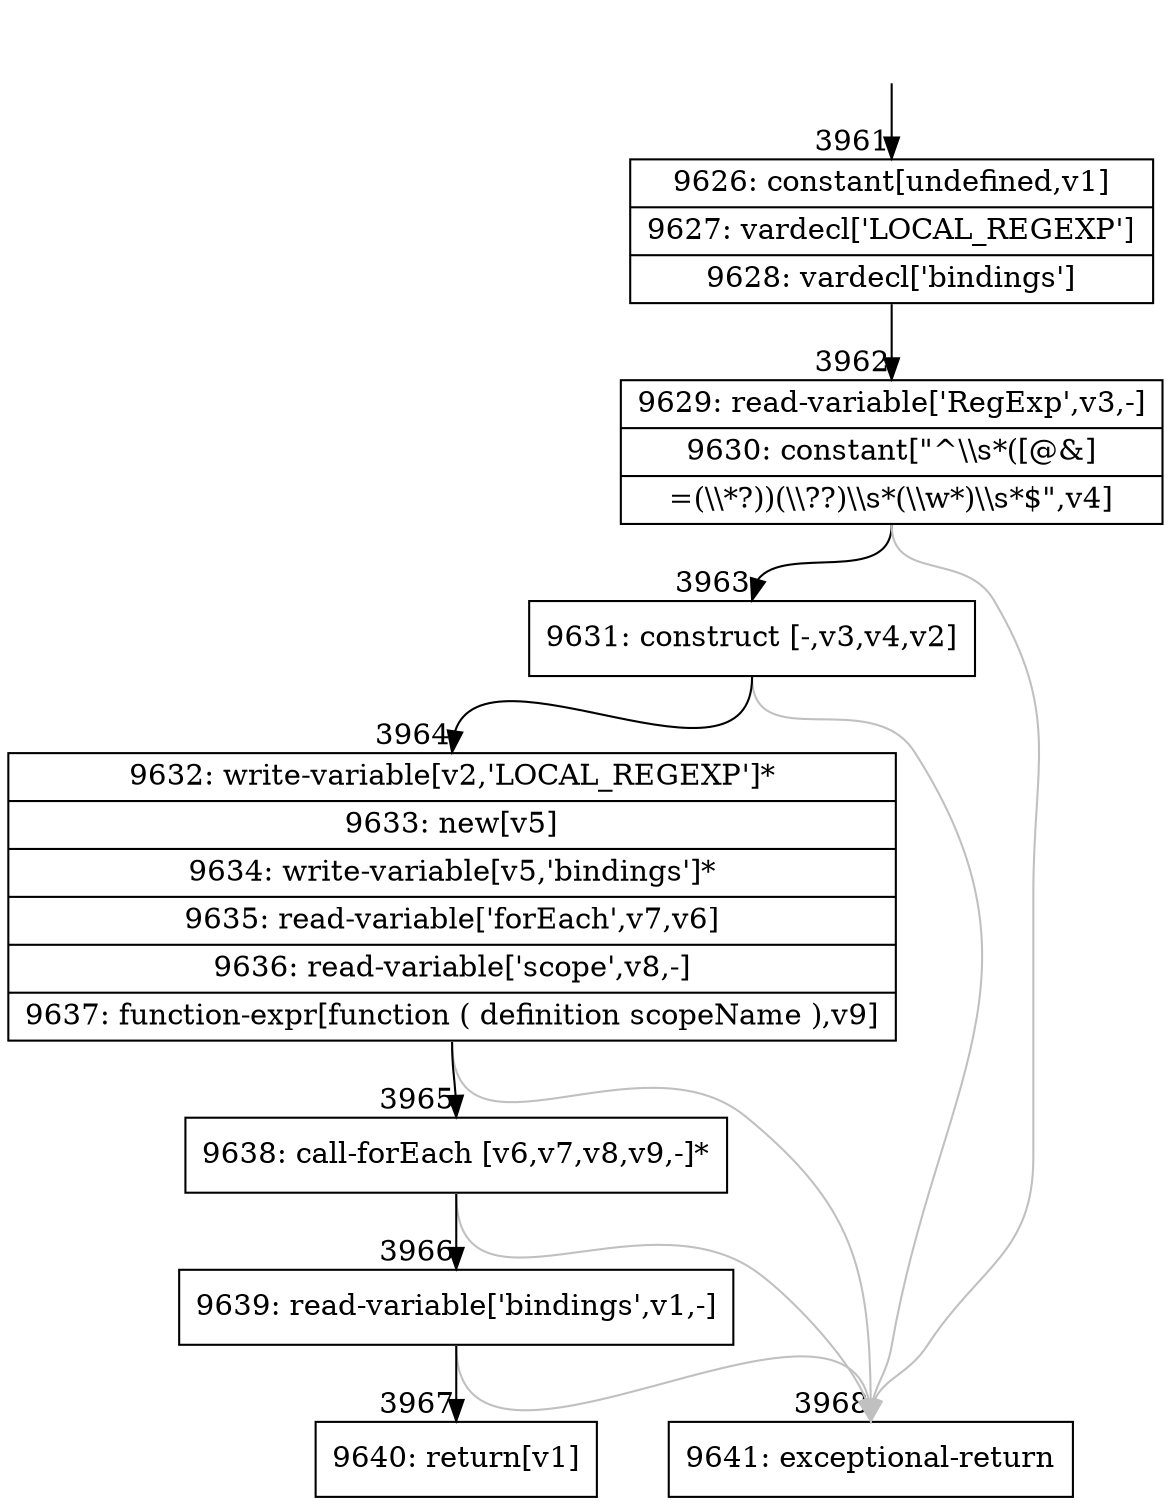 digraph {
rankdir="TD"
BB_entry335[shape=none,label=""];
BB_entry335 -> BB3961 [tailport=s, headport=n, headlabel="    3961"]
BB3961 [shape=record label="{9626: constant[undefined,v1]|9627: vardecl['LOCAL_REGEXP']|9628: vardecl['bindings']}" ] 
BB3961 -> BB3962 [tailport=s, headport=n, headlabel="      3962"]
BB3962 [shape=record label="{9629: read-variable['RegExp',v3,-]|9630: constant[\"^\\\\s*([@&]|=(\\\\*?))(\\\\??)\\\\s*(\\\\w*)\\\\s*$\",v4]}" ] 
BB3962 -> BB3963 [tailport=s, headport=n, headlabel="      3963"]
BB3962 -> BB3968 [tailport=s, headport=n, color=gray, headlabel="      3968"]
BB3963 [shape=record label="{9631: construct [-,v3,v4,v2]}" ] 
BB3963 -> BB3964 [tailport=s, headport=n, headlabel="      3964"]
BB3963 -> BB3968 [tailport=s, headport=n, color=gray]
BB3964 [shape=record label="{9632: write-variable[v2,'LOCAL_REGEXP']*|9633: new[v5]|9634: write-variable[v5,'bindings']*|9635: read-variable['forEach',v7,v6]|9636: read-variable['scope',v8,-]|9637: function-expr[function ( definition scopeName ),v9]}" ] 
BB3964 -> BB3965 [tailport=s, headport=n, headlabel="      3965"]
BB3964 -> BB3968 [tailport=s, headport=n, color=gray]
BB3965 [shape=record label="{9638: call-forEach [v6,v7,v8,v9,-]*}" ] 
BB3965 -> BB3966 [tailport=s, headport=n, headlabel="      3966"]
BB3965 -> BB3968 [tailport=s, headport=n, color=gray]
BB3966 [shape=record label="{9639: read-variable['bindings',v1,-]}" ] 
BB3966 -> BB3967 [tailport=s, headport=n, headlabel="      3967"]
BB3966 -> BB3968 [tailport=s, headport=n, color=gray]
BB3967 [shape=record label="{9640: return[v1]}" ] 
BB3968 [shape=record label="{9641: exceptional-return}" ] 
//#$~ 6864
}
